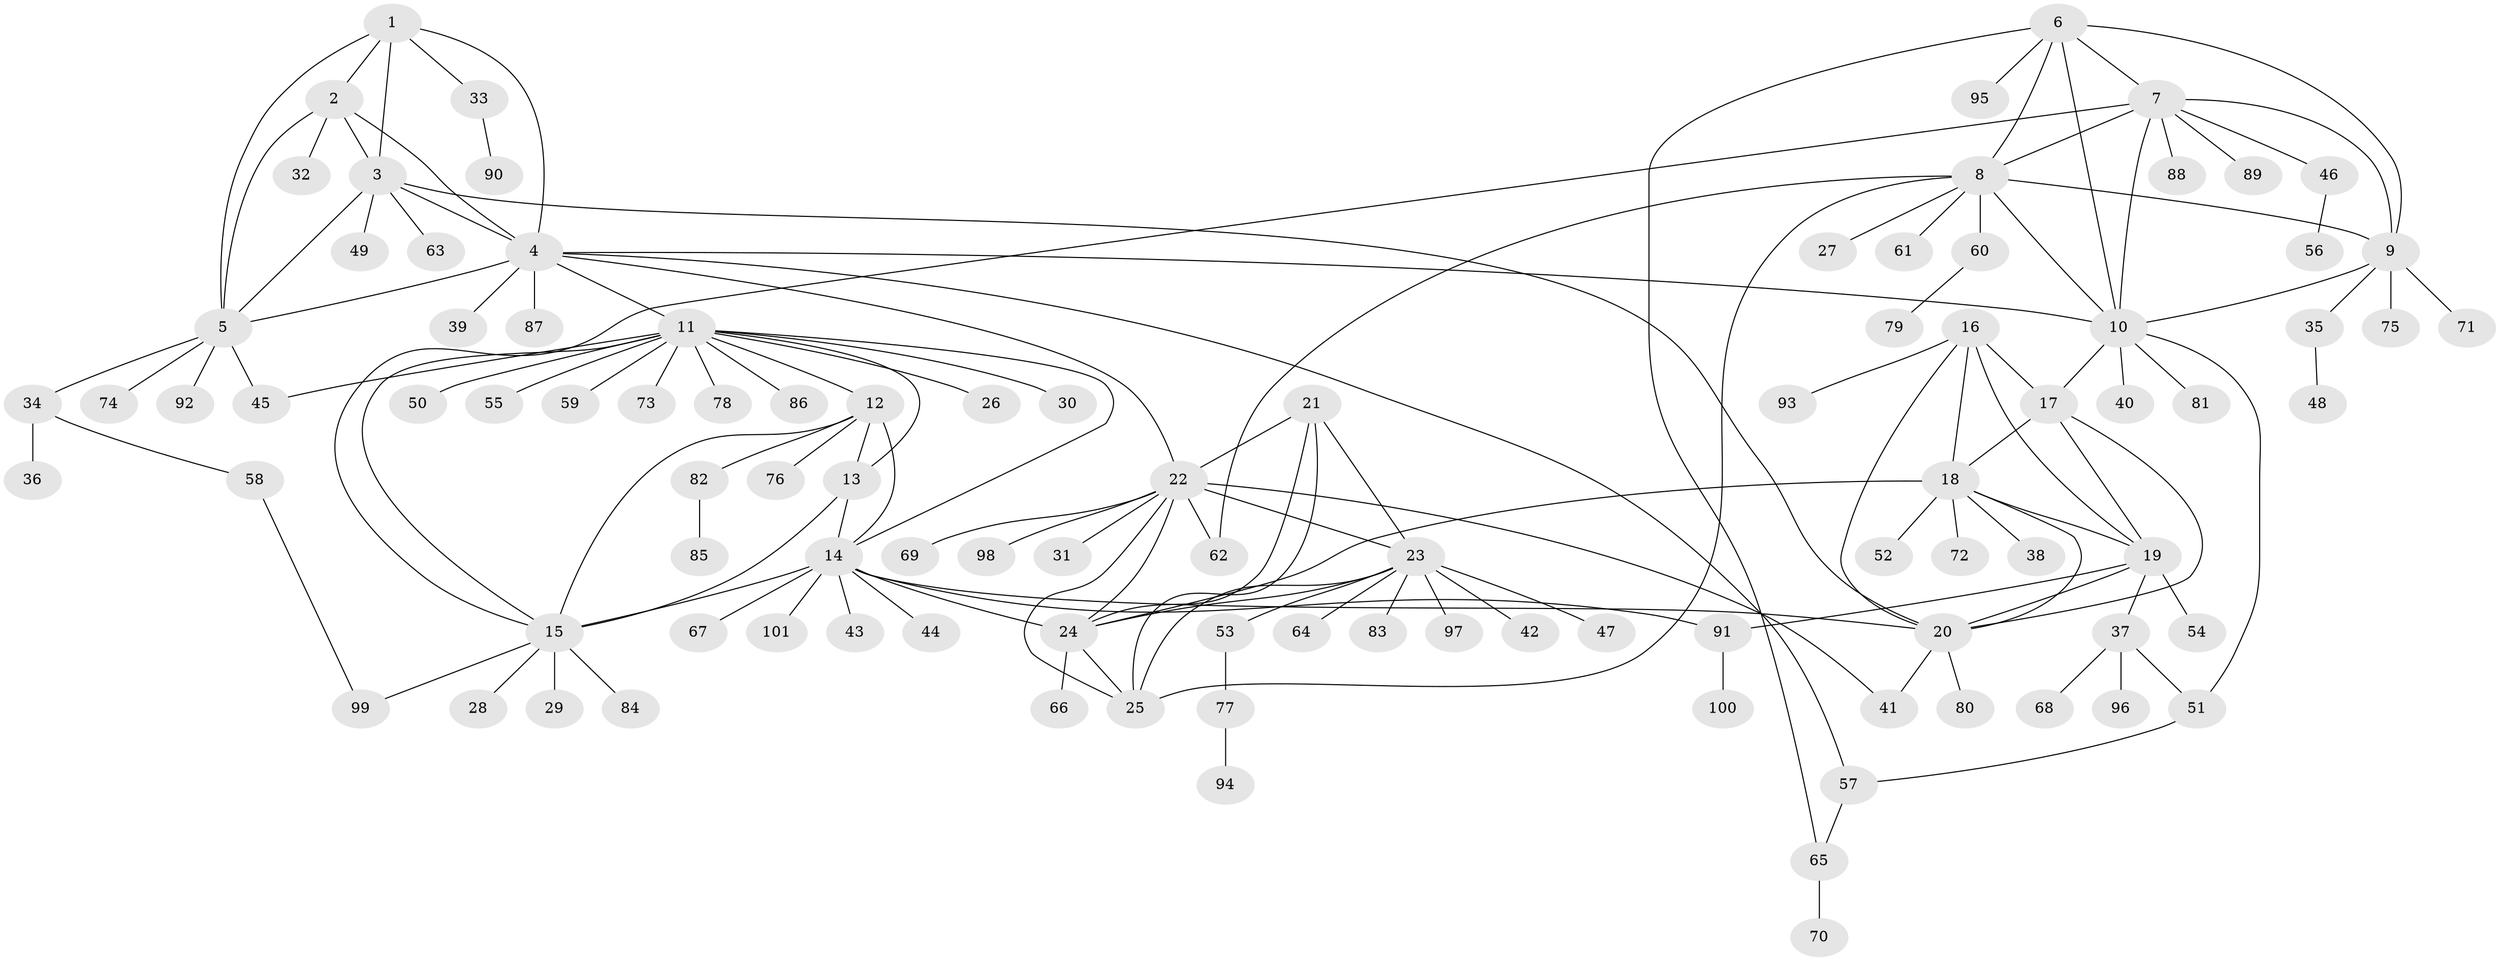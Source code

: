 // Generated by graph-tools (version 1.1) at 2025/55/03/09/25 04:55:38]
// undirected, 101 vertices, 144 edges
graph export_dot {
graph [start="1"]
  node [color=gray90,style=filled];
  1;
  2;
  3;
  4;
  5;
  6;
  7;
  8;
  9;
  10;
  11;
  12;
  13;
  14;
  15;
  16;
  17;
  18;
  19;
  20;
  21;
  22;
  23;
  24;
  25;
  26;
  27;
  28;
  29;
  30;
  31;
  32;
  33;
  34;
  35;
  36;
  37;
  38;
  39;
  40;
  41;
  42;
  43;
  44;
  45;
  46;
  47;
  48;
  49;
  50;
  51;
  52;
  53;
  54;
  55;
  56;
  57;
  58;
  59;
  60;
  61;
  62;
  63;
  64;
  65;
  66;
  67;
  68;
  69;
  70;
  71;
  72;
  73;
  74;
  75;
  76;
  77;
  78;
  79;
  80;
  81;
  82;
  83;
  84;
  85;
  86;
  87;
  88;
  89;
  90;
  91;
  92;
  93;
  94;
  95;
  96;
  97;
  98;
  99;
  100;
  101;
  1 -- 2;
  1 -- 3;
  1 -- 4;
  1 -- 5;
  1 -- 33;
  2 -- 3;
  2 -- 4;
  2 -- 5;
  2 -- 32;
  3 -- 4;
  3 -- 5;
  3 -- 20;
  3 -- 49;
  3 -- 63;
  4 -- 5;
  4 -- 10;
  4 -- 11;
  4 -- 22;
  4 -- 39;
  4 -- 57;
  4 -- 87;
  5 -- 34;
  5 -- 45;
  5 -- 74;
  5 -- 92;
  6 -- 7;
  6 -- 8;
  6 -- 9;
  6 -- 10;
  6 -- 65;
  6 -- 95;
  7 -- 8;
  7 -- 9;
  7 -- 10;
  7 -- 15;
  7 -- 46;
  7 -- 88;
  7 -- 89;
  8 -- 9;
  8 -- 10;
  8 -- 25;
  8 -- 27;
  8 -- 60;
  8 -- 61;
  8 -- 62;
  9 -- 10;
  9 -- 35;
  9 -- 71;
  9 -- 75;
  10 -- 17;
  10 -- 40;
  10 -- 51;
  10 -- 81;
  11 -- 12;
  11 -- 13;
  11 -- 14;
  11 -- 15;
  11 -- 26;
  11 -- 30;
  11 -- 45;
  11 -- 50;
  11 -- 55;
  11 -- 59;
  11 -- 73;
  11 -- 78;
  11 -- 86;
  12 -- 13;
  12 -- 14;
  12 -- 15;
  12 -- 76;
  12 -- 82;
  13 -- 14;
  13 -- 15;
  14 -- 15;
  14 -- 20;
  14 -- 24;
  14 -- 43;
  14 -- 44;
  14 -- 67;
  14 -- 91;
  14 -- 101;
  15 -- 28;
  15 -- 29;
  15 -- 84;
  15 -- 99;
  16 -- 17;
  16 -- 18;
  16 -- 19;
  16 -- 20;
  16 -- 93;
  17 -- 18;
  17 -- 19;
  17 -- 20;
  18 -- 19;
  18 -- 20;
  18 -- 24;
  18 -- 38;
  18 -- 52;
  18 -- 72;
  19 -- 20;
  19 -- 37;
  19 -- 54;
  19 -- 91;
  20 -- 41;
  20 -- 80;
  21 -- 22;
  21 -- 23;
  21 -- 24;
  21 -- 25;
  22 -- 23;
  22 -- 24;
  22 -- 25;
  22 -- 31;
  22 -- 41;
  22 -- 62;
  22 -- 69;
  22 -- 98;
  23 -- 24;
  23 -- 25;
  23 -- 42;
  23 -- 47;
  23 -- 53;
  23 -- 64;
  23 -- 83;
  23 -- 97;
  24 -- 25;
  24 -- 66;
  33 -- 90;
  34 -- 36;
  34 -- 58;
  35 -- 48;
  37 -- 51;
  37 -- 68;
  37 -- 96;
  46 -- 56;
  51 -- 57;
  53 -- 77;
  57 -- 65;
  58 -- 99;
  60 -- 79;
  65 -- 70;
  77 -- 94;
  82 -- 85;
  91 -- 100;
}
